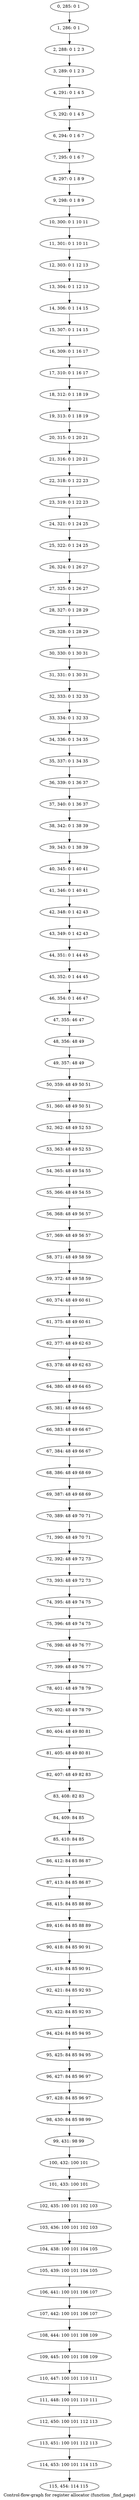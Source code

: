 digraph G {
graph [label="Control-flow-graph for register allocator (function _find_page)"]
0[label="0, 285: 0 1 "];
1[label="1, 286: 0 1 "];
2[label="2, 288: 0 1 2 3 "];
3[label="3, 289: 0 1 2 3 "];
4[label="4, 291: 0 1 4 5 "];
5[label="5, 292: 0 1 4 5 "];
6[label="6, 294: 0 1 6 7 "];
7[label="7, 295: 0 1 6 7 "];
8[label="8, 297: 0 1 8 9 "];
9[label="9, 298: 0 1 8 9 "];
10[label="10, 300: 0 1 10 11 "];
11[label="11, 301: 0 1 10 11 "];
12[label="12, 303: 0 1 12 13 "];
13[label="13, 304: 0 1 12 13 "];
14[label="14, 306: 0 1 14 15 "];
15[label="15, 307: 0 1 14 15 "];
16[label="16, 309: 0 1 16 17 "];
17[label="17, 310: 0 1 16 17 "];
18[label="18, 312: 0 1 18 19 "];
19[label="19, 313: 0 1 18 19 "];
20[label="20, 315: 0 1 20 21 "];
21[label="21, 316: 0 1 20 21 "];
22[label="22, 318: 0 1 22 23 "];
23[label="23, 319: 0 1 22 23 "];
24[label="24, 321: 0 1 24 25 "];
25[label="25, 322: 0 1 24 25 "];
26[label="26, 324: 0 1 26 27 "];
27[label="27, 325: 0 1 26 27 "];
28[label="28, 327: 0 1 28 29 "];
29[label="29, 328: 0 1 28 29 "];
30[label="30, 330: 0 1 30 31 "];
31[label="31, 331: 0 1 30 31 "];
32[label="32, 333: 0 1 32 33 "];
33[label="33, 334: 0 1 32 33 "];
34[label="34, 336: 0 1 34 35 "];
35[label="35, 337: 0 1 34 35 "];
36[label="36, 339: 0 1 36 37 "];
37[label="37, 340: 0 1 36 37 "];
38[label="38, 342: 0 1 38 39 "];
39[label="39, 343: 0 1 38 39 "];
40[label="40, 345: 0 1 40 41 "];
41[label="41, 346: 0 1 40 41 "];
42[label="42, 348: 0 1 42 43 "];
43[label="43, 349: 0 1 42 43 "];
44[label="44, 351: 0 1 44 45 "];
45[label="45, 352: 0 1 44 45 "];
46[label="46, 354: 0 1 46 47 "];
47[label="47, 355: 46 47 "];
48[label="48, 356: 48 49 "];
49[label="49, 357: 48 49 "];
50[label="50, 359: 48 49 50 51 "];
51[label="51, 360: 48 49 50 51 "];
52[label="52, 362: 48 49 52 53 "];
53[label="53, 363: 48 49 52 53 "];
54[label="54, 365: 48 49 54 55 "];
55[label="55, 366: 48 49 54 55 "];
56[label="56, 368: 48 49 56 57 "];
57[label="57, 369: 48 49 56 57 "];
58[label="58, 371: 48 49 58 59 "];
59[label="59, 372: 48 49 58 59 "];
60[label="60, 374: 48 49 60 61 "];
61[label="61, 375: 48 49 60 61 "];
62[label="62, 377: 48 49 62 63 "];
63[label="63, 378: 48 49 62 63 "];
64[label="64, 380: 48 49 64 65 "];
65[label="65, 381: 48 49 64 65 "];
66[label="66, 383: 48 49 66 67 "];
67[label="67, 384: 48 49 66 67 "];
68[label="68, 386: 48 49 68 69 "];
69[label="69, 387: 48 49 68 69 "];
70[label="70, 389: 48 49 70 71 "];
71[label="71, 390: 48 49 70 71 "];
72[label="72, 392: 48 49 72 73 "];
73[label="73, 393: 48 49 72 73 "];
74[label="74, 395: 48 49 74 75 "];
75[label="75, 396: 48 49 74 75 "];
76[label="76, 398: 48 49 76 77 "];
77[label="77, 399: 48 49 76 77 "];
78[label="78, 401: 48 49 78 79 "];
79[label="79, 402: 48 49 78 79 "];
80[label="80, 404: 48 49 80 81 "];
81[label="81, 405: 48 49 80 81 "];
82[label="82, 407: 48 49 82 83 "];
83[label="83, 408: 82 83 "];
84[label="84, 409: 84 85 "];
85[label="85, 410: 84 85 "];
86[label="86, 412: 84 85 86 87 "];
87[label="87, 413: 84 85 86 87 "];
88[label="88, 415: 84 85 88 89 "];
89[label="89, 416: 84 85 88 89 "];
90[label="90, 418: 84 85 90 91 "];
91[label="91, 419: 84 85 90 91 "];
92[label="92, 421: 84 85 92 93 "];
93[label="93, 422: 84 85 92 93 "];
94[label="94, 424: 84 85 94 95 "];
95[label="95, 425: 84 85 94 95 "];
96[label="96, 427: 84 85 96 97 "];
97[label="97, 428: 84 85 96 97 "];
98[label="98, 430: 84 85 98 99 "];
99[label="99, 431: 98 99 "];
100[label="100, 432: 100 101 "];
101[label="101, 433: 100 101 "];
102[label="102, 435: 100 101 102 103 "];
103[label="103, 436: 100 101 102 103 "];
104[label="104, 438: 100 101 104 105 "];
105[label="105, 439: 100 101 104 105 "];
106[label="106, 441: 100 101 106 107 "];
107[label="107, 442: 100 101 106 107 "];
108[label="108, 444: 100 101 108 109 "];
109[label="109, 445: 100 101 108 109 "];
110[label="110, 447: 100 101 110 111 "];
111[label="111, 448: 100 101 110 111 "];
112[label="112, 450: 100 101 112 113 "];
113[label="113, 451: 100 101 112 113 "];
114[label="114, 453: 100 101 114 115 "];
115[label="115, 454: 114 115 "];
0->1 ;
1->2 ;
2->3 ;
3->4 ;
4->5 ;
5->6 ;
6->7 ;
7->8 ;
8->9 ;
9->10 ;
10->11 ;
11->12 ;
12->13 ;
13->14 ;
14->15 ;
15->16 ;
16->17 ;
17->18 ;
18->19 ;
19->20 ;
20->21 ;
21->22 ;
22->23 ;
23->24 ;
24->25 ;
25->26 ;
26->27 ;
27->28 ;
28->29 ;
29->30 ;
30->31 ;
31->32 ;
32->33 ;
33->34 ;
34->35 ;
35->36 ;
36->37 ;
37->38 ;
38->39 ;
39->40 ;
40->41 ;
41->42 ;
42->43 ;
43->44 ;
44->45 ;
45->46 ;
46->47 ;
47->48 ;
48->49 ;
49->50 ;
50->51 ;
51->52 ;
52->53 ;
53->54 ;
54->55 ;
55->56 ;
56->57 ;
57->58 ;
58->59 ;
59->60 ;
60->61 ;
61->62 ;
62->63 ;
63->64 ;
64->65 ;
65->66 ;
66->67 ;
67->68 ;
68->69 ;
69->70 ;
70->71 ;
71->72 ;
72->73 ;
73->74 ;
74->75 ;
75->76 ;
76->77 ;
77->78 ;
78->79 ;
79->80 ;
80->81 ;
81->82 ;
82->83 ;
83->84 ;
84->85 ;
85->86 ;
86->87 ;
87->88 ;
88->89 ;
89->90 ;
90->91 ;
91->92 ;
92->93 ;
93->94 ;
94->95 ;
95->96 ;
96->97 ;
97->98 ;
98->99 ;
99->100 ;
100->101 ;
101->102 ;
102->103 ;
103->104 ;
104->105 ;
105->106 ;
106->107 ;
107->108 ;
108->109 ;
109->110 ;
110->111 ;
111->112 ;
112->113 ;
113->114 ;
114->115 ;
}
